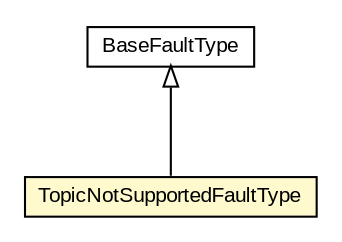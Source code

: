 #!/usr/local/bin/dot
#
# Class diagram 
# Generated by UMLGraph version R5_6-24-gf6e263 (http://www.umlgraph.org/)
#

digraph G {
	edge [fontname="arial",fontsize=10,labelfontname="arial",labelfontsize=10];
	node [fontname="arial",fontsize=10,shape=plaintext];
	nodesep=0.25;
	ranksep=0.5;
	// org.oasis_open.docs.wsn.b_2.TopicNotSupportedFaultType
	c1147561 [label=<<table title="org.oasis_open.docs.wsn.b_2.TopicNotSupportedFaultType" border="0" cellborder="1" cellspacing="0" cellpadding="2" port="p" bgcolor="lemonChiffon" href="./TopicNotSupportedFaultType.html">
		<tr><td><table border="0" cellspacing="0" cellpadding="1">
<tr><td align="center" balign="center"> TopicNotSupportedFaultType </td></tr>
		</table></td></tr>
		</table>>, URL="./TopicNotSupportedFaultType.html", fontname="arial", fontcolor="black", fontsize=10.0];
	// org.oasis_open.docs.wsrf.bf_2.BaseFaultType
	c1147614 [label=<<table title="org.oasis_open.docs.wsrf.bf_2.BaseFaultType" border="0" cellborder="1" cellspacing="0" cellpadding="2" port="p" href="../../wsrf/bf_2/BaseFaultType.html">
		<tr><td><table border="0" cellspacing="0" cellpadding="1">
<tr><td align="center" balign="center"> BaseFaultType </td></tr>
		</table></td></tr>
		</table>>, URL="../../wsrf/bf_2/BaseFaultType.html", fontname="arial", fontcolor="black", fontsize=10.0];
	//org.oasis_open.docs.wsn.b_2.TopicNotSupportedFaultType extends org.oasis_open.docs.wsrf.bf_2.BaseFaultType
	c1147614:p -> c1147561:p [dir=back,arrowtail=empty];
}

